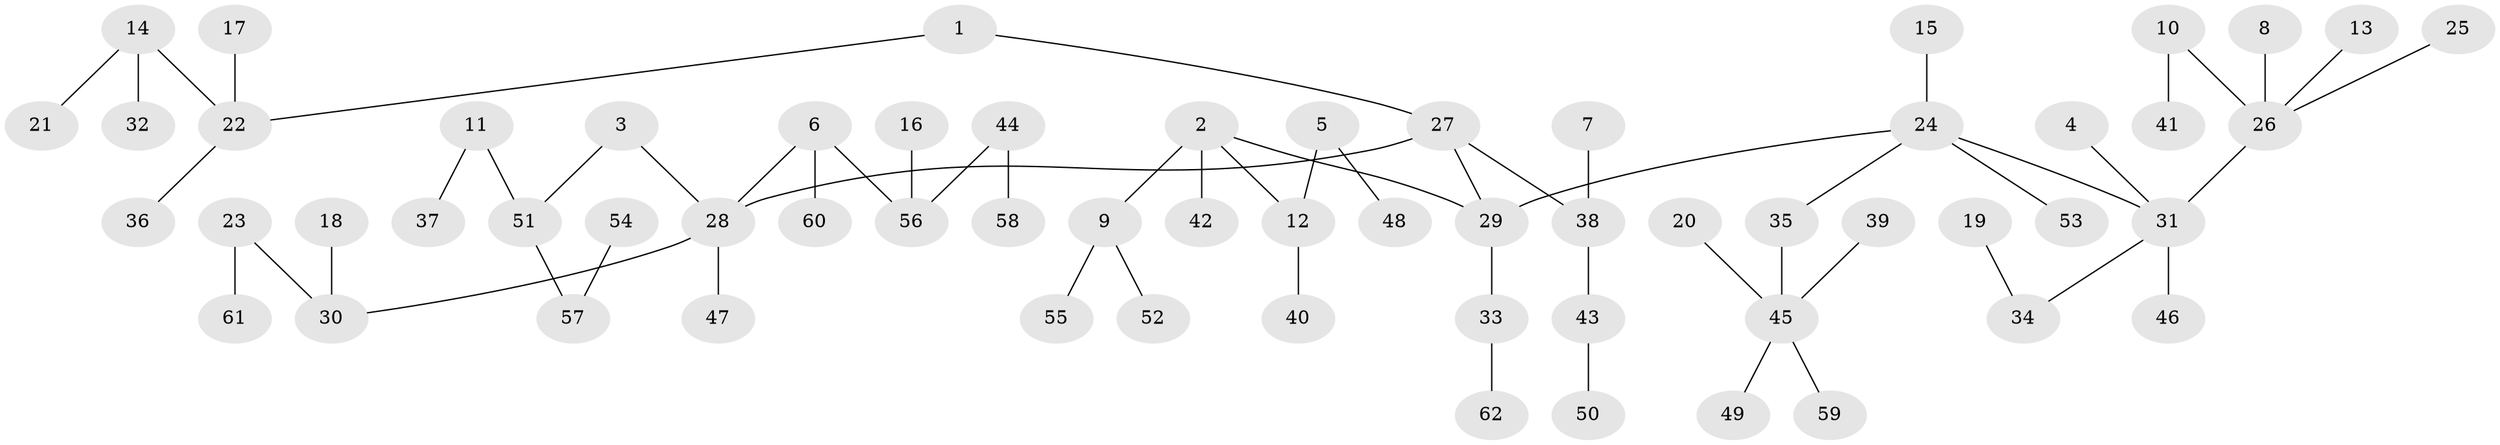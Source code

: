 // original degree distribution, {2: 0.18699186991869918, 5: 0.024390243902439025, 6: 0.008130081300813009, 4: 0.07317073170731707, 7: 0.024390243902439025, 3: 0.14634146341463414, 1: 0.5365853658536586}
// Generated by graph-tools (version 1.1) at 2025/02/03/09/25 03:02:30]
// undirected, 62 vertices, 61 edges
graph export_dot {
graph [start="1"]
  node [color=gray90,style=filled];
  1;
  2;
  3;
  4;
  5;
  6;
  7;
  8;
  9;
  10;
  11;
  12;
  13;
  14;
  15;
  16;
  17;
  18;
  19;
  20;
  21;
  22;
  23;
  24;
  25;
  26;
  27;
  28;
  29;
  30;
  31;
  32;
  33;
  34;
  35;
  36;
  37;
  38;
  39;
  40;
  41;
  42;
  43;
  44;
  45;
  46;
  47;
  48;
  49;
  50;
  51;
  52;
  53;
  54;
  55;
  56;
  57;
  58;
  59;
  60;
  61;
  62;
  1 -- 22 [weight=1.0];
  1 -- 27 [weight=1.0];
  2 -- 9 [weight=1.0];
  2 -- 12 [weight=1.0];
  2 -- 29 [weight=1.0];
  2 -- 42 [weight=1.0];
  3 -- 28 [weight=1.0];
  3 -- 51 [weight=1.0];
  4 -- 31 [weight=1.0];
  5 -- 12 [weight=1.0];
  5 -- 48 [weight=1.0];
  6 -- 28 [weight=1.0];
  6 -- 56 [weight=1.0];
  6 -- 60 [weight=1.0];
  7 -- 38 [weight=1.0];
  8 -- 26 [weight=1.0];
  9 -- 52 [weight=1.0];
  9 -- 55 [weight=1.0];
  10 -- 26 [weight=1.0];
  10 -- 41 [weight=1.0];
  11 -- 37 [weight=1.0];
  11 -- 51 [weight=1.0];
  12 -- 40 [weight=1.0];
  13 -- 26 [weight=1.0];
  14 -- 21 [weight=1.0];
  14 -- 22 [weight=1.0];
  14 -- 32 [weight=1.0];
  15 -- 24 [weight=1.0];
  16 -- 56 [weight=1.0];
  17 -- 22 [weight=1.0];
  18 -- 30 [weight=1.0];
  19 -- 34 [weight=1.0];
  20 -- 45 [weight=1.0];
  22 -- 36 [weight=1.0];
  23 -- 30 [weight=1.0];
  23 -- 61 [weight=1.0];
  24 -- 29 [weight=1.0];
  24 -- 31 [weight=1.0];
  24 -- 35 [weight=1.0];
  24 -- 53 [weight=1.0];
  25 -- 26 [weight=1.0];
  26 -- 31 [weight=1.0];
  27 -- 28 [weight=1.0];
  27 -- 29 [weight=1.0];
  27 -- 38 [weight=1.0];
  28 -- 30 [weight=1.0];
  28 -- 47 [weight=1.0];
  29 -- 33 [weight=1.0];
  31 -- 34 [weight=1.0];
  31 -- 46 [weight=1.0];
  33 -- 62 [weight=1.0];
  35 -- 45 [weight=1.0];
  38 -- 43 [weight=1.0];
  39 -- 45 [weight=1.0];
  43 -- 50 [weight=1.0];
  44 -- 56 [weight=1.0];
  44 -- 58 [weight=1.0];
  45 -- 49 [weight=1.0];
  45 -- 59 [weight=1.0];
  51 -- 57 [weight=1.0];
  54 -- 57 [weight=1.0];
}
